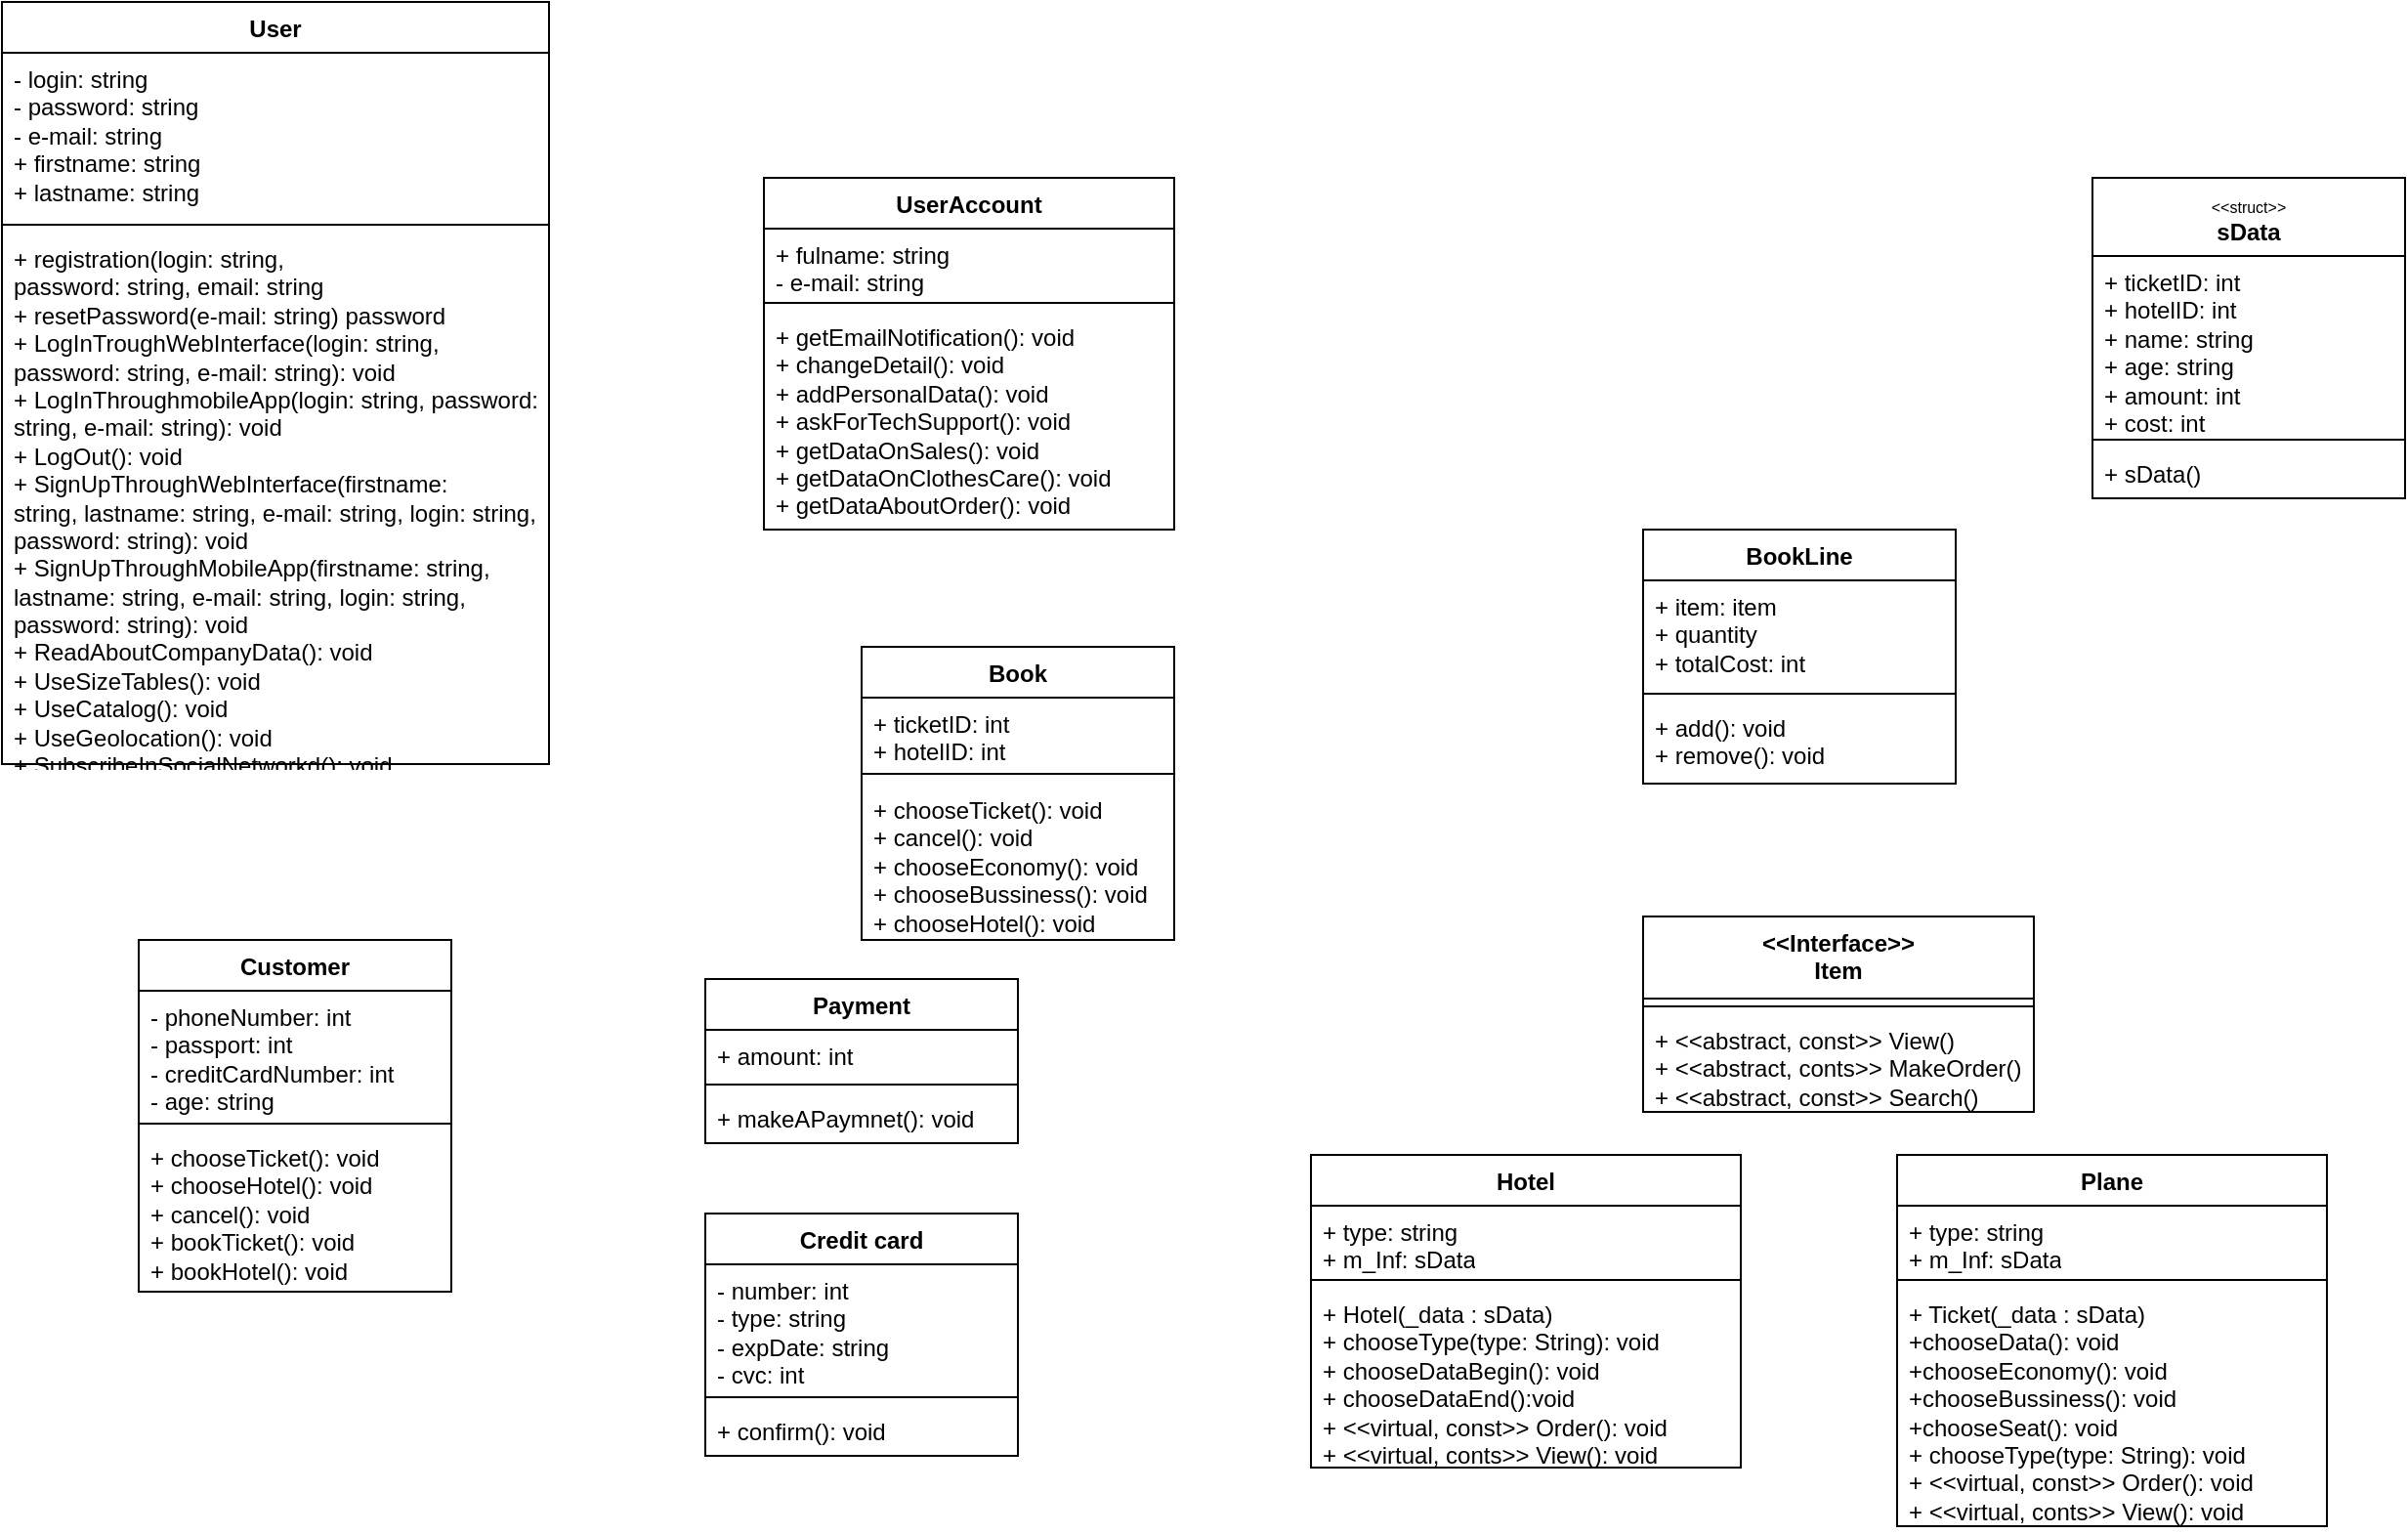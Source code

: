 <mxfile version="28.2.5">
  <diagram name="Страница — 1" id="qJDQB-PU1NkISfL7e9Ah">
    <mxGraphModel dx="1600" dy="1173" grid="1" gridSize="10" guides="1" tooltips="1" connect="1" arrows="1" fold="1" page="1" pageScale="1" pageWidth="3300" pageHeight="4681" math="0" shadow="0">
      <root>
        <mxCell id="0" />
        <mxCell id="1" parent="0" />
        <mxCell id="AhZw0LU6CRB8EkGSdIhK-5" value="User" style="swimlane;fontStyle=1;align=center;verticalAlign=top;childLayout=stackLayout;horizontal=1;startSize=26;horizontalStack=0;resizeParent=1;resizeParentMax=0;resizeLast=0;collapsible=1;marginBottom=0;whiteSpace=wrap;html=1;" vertex="1" parent="1">
          <mxGeometry x="1340" y="1420" width="280" height="390" as="geometry" />
        </mxCell>
        <mxCell id="AhZw0LU6CRB8EkGSdIhK-6" value="- login: string&lt;div&gt;- password: string&lt;/div&gt;&lt;div&gt;- e-mail: string&lt;/div&gt;&lt;div&gt;+ firstname: string&lt;/div&gt;&lt;div&gt;+ lastname: string&lt;/div&gt;&lt;div&gt;&lt;br&gt;&lt;div&gt;&lt;br&gt;&lt;/div&gt;&lt;/div&gt;" style="text;strokeColor=none;fillColor=none;align=left;verticalAlign=top;spacingLeft=4;spacingRight=4;overflow=hidden;rotatable=0;points=[[0,0.5],[1,0.5]];portConstraint=eastwest;whiteSpace=wrap;html=1;" vertex="1" parent="AhZw0LU6CRB8EkGSdIhK-5">
          <mxGeometry y="26" width="280" height="84" as="geometry" />
        </mxCell>
        <mxCell id="AhZw0LU6CRB8EkGSdIhK-7" value="" style="line;strokeWidth=1;fillColor=none;align=left;verticalAlign=middle;spacingTop=-1;spacingLeft=3;spacingRight=3;rotatable=0;labelPosition=right;points=[];portConstraint=eastwest;strokeColor=inherit;" vertex="1" parent="AhZw0LU6CRB8EkGSdIhK-5">
          <mxGeometry y="110" width="280" height="8" as="geometry" />
        </mxCell>
        <mxCell id="AhZw0LU6CRB8EkGSdIhK-8" value="+ registration(login: string,&lt;div&gt;password: string, email: string&lt;/div&gt;&lt;div&gt;+ resetPassword(e-mail: string) password&lt;/div&gt;&lt;div&gt;+ LogInTroughWebInterface(login: string, password: string, e-mail: string): void&lt;/div&gt;&lt;div&gt;+ LogInThroughmobileApp(login: string, password: string, e-mail: string): void&lt;/div&gt;&lt;div&gt;+ LogOut(): void&lt;/div&gt;&lt;div&gt;+ SignUpThroughWebInterface(firstname:&lt;/div&gt;&lt;div&gt;string, lastname: string, e-mail: string, login: string, password: string): void&lt;/div&gt;&lt;div&gt;+ SignUpThroughMobileApp(firstname: string, lastname: string, e-mail: string, login: string, password: string): void&lt;/div&gt;&lt;div&gt;+ ReadAboutCompanyData(): void&lt;/div&gt;&lt;div&gt;+ UseSizeTables(): void&lt;/div&gt;&lt;div&gt;+ UseCatalog(): void&lt;/div&gt;&lt;div&gt;+ UseGeolocation(): void&lt;/div&gt;&lt;div&gt;+ SubscribeInSocialNetworkd(): void&lt;/div&gt;&lt;div&gt;&lt;br&gt;&lt;/div&gt;&lt;div&gt;&lt;br&gt;&lt;/div&gt;&lt;div&gt;&lt;br&gt;&lt;/div&gt;" style="text;strokeColor=none;fillColor=none;align=left;verticalAlign=top;spacingLeft=4;spacingRight=4;overflow=hidden;rotatable=0;points=[[0,0.5],[1,0.5]];portConstraint=eastwest;whiteSpace=wrap;html=1;" vertex="1" parent="AhZw0LU6CRB8EkGSdIhK-5">
          <mxGeometry y="118" width="280" height="272" as="geometry" />
        </mxCell>
        <mxCell id="AhZw0LU6CRB8EkGSdIhK-9" value="UserAccount" style="swimlane;fontStyle=1;align=center;verticalAlign=top;childLayout=stackLayout;horizontal=1;startSize=26;horizontalStack=0;resizeParent=1;resizeParentMax=0;resizeLast=0;collapsible=1;marginBottom=0;whiteSpace=wrap;html=1;" vertex="1" parent="1">
          <mxGeometry x="1730" y="1510" width="210" height="180" as="geometry" />
        </mxCell>
        <mxCell id="AhZw0LU6CRB8EkGSdIhK-10" value="+ fulname: string&lt;div&gt;- e-mail: string&lt;/div&gt;" style="text;strokeColor=none;fillColor=none;align=left;verticalAlign=top;spacingLeft=4;spacingRight=4;overflow=hidden;rotatable=0;points=[[0,0.5],[1,0.5]];portConstraint=eastwest;whiteSpace=wrap;html=1;" vertex="1" parent="AhZw0LU6CRB8EkGSdIhK-9">
          <mxGeometry y="26" width="210" height="34" as="geometry" />
        </mxCell>
        <mxCell id="AhZw0LU6CRB8EkGSdIhK-11" value="" style="line;strokeWidth=1;fillColor=none;align=left;verticalAlign=middle;spacingTop=-1;spacingLeft=3;spacingRight=3;rotatable=0;labelPosition=right;points=[];portConstraint=eastwest;strokeColor=inherit;" vertex="1" parent="AhZw0LU6CRB8EkGSdIhK-9">
          <mxGeometry y="60" width="210" height="8" as="geometry" />
        </mxCell>
        <mxCell id="AhZw0LU6CRB8EkGSdIhK-12" value="+ getEmailNotification(): void&lt;div&gt;+ changeDetail(): void&lt;/div&gt;&lt;div&gt;+ addPersonalData(): void&lt;/div&gt;&lt;div&gt;+ askForTechSupport(): void&lt;/div&gt;&lt;div&gt;+ getDataOnSales(): void&lt;/div&gt;&lt;div&gt;+ getDataOnClothesCare(): void&lt;/div&gt;&lt;div&gt;+ getDataAboutOrder(): void&lt;/div&gt;&lt;div&gt;&lt;br&gt;&lt;div&gt;&lt;br&gt;&lt;/div&gt;&lt;/div&gt;" style="text;strokeColor=none;fillColor=none;align=left;verticalAlign=top;spacingLeft=4;spacingRight=4;overflow=hidden;rotatable=0;points=[[0,0.5],[1,0.5]];portConstraint=eastwest;whiteSpace=wrap;html=1;" vertex="1" parent="AhZw0LU6CRB8EkGSdIhK-9">
          <mxGeometry y="68" width="210" height="112" as="geometry" />
        </mxCell>
        <mxCell id="AhZw0LU6CRB8EkGSdIhK-14" value="Customer" style="swimlane;fontStyle=1;align=center;verticalAlign=top;childLayout=stackLayout;horizontal=1;startSize=26;horizontalStack=0;resizeParent=1;resizeParentMax=0;resizeLast=0;collapsible=1;marginBottom=0;whiteSpace=wrap;html=1;" vertex="1" parent="1">
          <mxGeometry x="1410" y="1900" width="160" height="180" as="geometry" />
        </mxCell>
        <mxCell id="AhZw0LU6CRB8EkGSdIhK-15" value="- phoneNumber: int&lt;div&gt;- passport: int&lt;/div&gt;&lt;div&gt;- creditCardNumber: int&lt;/div&gt;&lt;div&gt;- age: string&lt;/div&gt;" style="text;strokeColor=none;fillColor=none;align=left;verticalAlign=top;spacingLeft=4;spacingRight=4;overflow=hidden;rotatable=0;points=[[0,0.5],[1,0.5]];portConstraint=eastwest;whiteSpace=wrap;html=1;" vertex="1" parent="AhZw0LU6CRB8EkGSdIhK-14">
          <mxGeometry y="26" width="160" height="64" as="geometry" />
        </mxCell>
        <mxCell id="AhZw0LU6CRB8EkGSdIhK-16" value="" style="line;strokeWidth=1;fillColor=none;align=left;verticalAlign=middle;spacingTop=-1;spacingLeft=3;spacingRight=3;rotatable=0;labelPosition=right;points=[];portConstraint=eastwest;strokeColor=inherit;" vertex="1" parent="AhZw0LU6CRB8EkGSdIhK-14">
          <mxGeometry y="90" width="160" height="8" as="geometry" />
        </mxCell>
        <mxCell id="AhZw0LU6CRB8EkGSdIhK-17" value="+ chooseTicket(): void&lt;div&gt;+ chooseHotel(): void&lt;br&gt;&lt;div&gt;+ cancel(): void&lt;/div&gt;&lt;div&gt;+ bookTicket(): void&lt;/div&gt;&lt;div&gt;+ bookHotel(): void&lt;br&gt;&lt;div&gt;&lt;br&gt;&lt;/div&gt;&lt;/div&gt;&lt;/div&gt;" style="text;strokeColor=none;fillColor=none;align=left;verticalAlign=top;spacingLeft=4;spacingRight=4;overflow=hidden;rotatable=0;points=[[0,0.5],[1,0.5]];portConstraint=eastwest;whiteSpace=wrap;html=1;" vertex="1" parent="AhZw0LU6CRB8EkGSdIhK-14">
          <mxGeometry y="98" width="160" height="82" as="geometry" />
        </mxCell>
        <mxCell id="AhZw0LU6CRB8EkGSdIhK-18" value="Book" style="swimlane;fontStyle=1;align=center;verticalAlign=top;childLayout=stackLayout;horizontal=1;startSize=26;horizontalStack=0;resizeParent=1;resizeParentMax=0;resizeLast=0;collapsible=1;marginBottom=0;whiteSpace=wrap;html=1;" vertex="1" parent="1">
          <mxGeometry x="1780" y="1750" width="160" height="150" as="geometry" />
        </mxCell>
        <mxCell id="AhZw0LU6CRB8EkGSdIhK-19" value="+ ticketID: int&lt;div&gt;+ hotelID: int&lt;/div&gt;" style="text;strokeColor=none;fillColor=none;align=left;verticalAlign=top;spacingLeft=4;spacingRight=4;overflow=hidden;rotatable=0;points=[[0,0.5],[1,0.5]];portConstraint=eastwest;whiteSpace=wrap;html=1;" vertex="1" parent="AhZw0LU6CRB8EkGSdIhK-18">
          <mxGeometry y="26" width="160" height="34" as="geometry" />
        </mxCell>
        <mxCell id="AhZw0LU6CRB8EkGSdIhK-20" value="" style="line;strokeWidth=1;fillColor=none;align=left;verticalAlign=middle;spacingTop=-1;spacingLeft=3;spacingRight=3;rotatable=0;labelPosition=right;points=[];portConstraint=eastwest;strokeColor=inherit;" vertex="1" parent="AhZw0LU6CRB8EkGSdIhK-18">
          <mxGeometry y="60" width="160" height="10" as="geometry" />
        </mxCell>
        <mxCell id="AhZw0LU6CRB8EkGSdIhK-21" value="+ chooseTicket(): void&lt;div&gt;+ cancel(): void&lt;/div&gt;&lt;div&gt;+ chooseEconomy(): void&lt;/div&gt;&lt;div&gt;+ chooseBussiness(): void&lt;/div&gt;&lt;div&gt;+ chooseHotel(): void&lt;/div&gt;&lt;div&gt;&lt;br&gt;&lt;/div&gt;" style="text;strokeColor=none;fillColor=none;align=left;verticalAlign=top;spacingLeft=4;spacingRight=4;overflow=hidden;rotatable=0;points=[[0,0.5],[1,0.5]];portConstraint=eastwest;whiteSpace=wrap;html=1;" vertex="1" parent="AhZw0LU6CRB8EkGSdIhK-18">
          <mxGeometry y="70" width="160" height="80" as="geometry" />
        </mxCell>
        <mxCell id="AhZw0LU6CRB8EkGSdIhK-22" value="Payment" style="swimlane;fontStyle=1;align=center;verticalAlign=top;childLayout=stackLayout;horizontal=1;startSize=26;horizontalStack=0;resizeParent=1;resizeParentMax=0;resizeLast=0;collapsible=1;marginBottom=0;whiteSpace=wrap;html=1;" vertex="1" parent="1">
          <mxGeometry x="1700" y="1920" width="160" height="84" as="geometry" />
        </mxCell>
        <mxCell id="AhZw0LU6CRB8EkGSdIhK-23" value="+ amount: int" style="text;strokeColor=none;fillColor=none;align=left;verticalAlign=top;spacingLeft=4;spacingRight=4;overflow=hidden;rotatable=0;points=[[0,0.5],[1,0.5]];portConstraint=eastwest;whiteSpace=wrap;html=1;" vertex="1" parent="AhZw0LU6CRB8EkGSdIhK-22">
          <mxGeometry y="26" width="160" height="24" as="geometry" />
        </mxCell>
        <mxCell id="AhZw0LU6CRB8EkGSdIhK-24" value="" style="line;strokeWidth=1;fillColor=none;align=left;verticalAlign=middle;spacingTop=-1;spacingLeft=3;spacingRight=3;rotatable=0;labelPosition=right;points=[];portConstraint=eastwest;strokeColor=inherit;" vertex="1" parent="AhZw0LU6CRB8EkGSdIhK-22">
          <mxGeometry y="50" width="160" height="8" as="geometry" />
        </mxCell>
        <mxCell id="AhZw0LU6CRB8EkGSdIhK-25" value="+ makeAPaymnet(): void" style="text;strokeColor=none;fillColor=none;align=left;verticalAlign=top;spacingLeft=4;spacingRight=4;overflow=hidden;rotatable=0;points=[[0,0.5],[1,0.5]];portConstraint=eastwest;whiteSpace=wrap;html=1;" vertex="1" parent="AhZw0LU6CRB8EkGSdIhK-22">
          <mxGeometry y="58" width="160" height="26" as="geometry" />
        </mxCell>
        <mxCell id="AhZw0LU6CRB8EkGSdIhK-26" value="Credit card" style="swimlane;fontStyle=1;align=center;verticalAlign=top;childLayout=stackLayout;horizontal=1;startSize=26;horizontalStack=0;resizeParent=1;resizeParentMax=0;resizeLast=0;collapsible=1;marginBottom=0;whiteSpace=wrap;html=1;" vertex="1" parent="1">
          <mxGeometry x="1700" y="2040" width="160" height="124" as="geometry" />
        </mxCell>
        <mxCell id="AhZw0LU6CRB8EkGSdIhK-27" value="- number: int&lt;div&gt;- type: string&lt;/div&gt;&lt;div&gt;- expDate: string&lt;/div&gt;&lt;div&gt;- cvc: int&lt;/div&gt;&lt;div&gt;&lt;br&gt;&lt;/div&gt;" style="text;strokeColor=none;fillColor=none;align=left;verticalAlign=top;spacingLeft=4;spacingRight=4;overflow=hidden;rotatable=0;points=[[0,0.5],[1,0.5]];portConstraint=eastwest;whiteSpace=wrap;html=1;" vertex="1" parent="AhZw0LU6CRB8EkGSdIhK-26">
          <mxGeometry y="26" width="160" height="64" as="geometry" />
        </mxCell>
        <mxCell id="AhZw0LU6CRB8EkGSdIhK-28" value="" style="line;strokeWidth=1;fillColor=none;align=left;verticalAlign=middle;spacingTop=-1;spacingLeft=3;spacingRight=3;rotatable=0;labelPosition=right;points=[];portConstraint=eastwest;strokeColor=inherit;" vertex="1" parent="AhZw0LU6CRB8EkGSdIhK-26">
          <mxGeometry y="90" width="160" height="8" as="geometry" />
        </mxCell>
        <mxCell id="AhZw0LU6CRB8EkGSdIhK-29" value="+ confirm(): void" style="text;strokeColor=none;fillColor=none;align=left;verticalAlign=top;spacingLeft=4;spacingRight=4;overflow=hidden;rotatable=0;points=[[0,0.5],[1,0.5]];portConstraint=eastwest;whiteSpace=wrap;html=1;" vertex="1" parent="AhZw0LU6CRB8EkGSdIhK-26">
          <mxGeometry y="98" width="160" height="26" as="geometry" />
        </mxCell>
        <mxCell id="AhZw0LU6CRB8EkGSdIhK-34" value="BookLine" style="swimlane;fontStyle=1;align=center;verticalAlign=top;childLayout=stackLayout;horizontal=1;startSize=26;horizontalStack=0;resizeParent=1;resizeParentMax=0;resizeLast=0;collapsible=1;marginBottom=0;whiteSpace=wrap;html=1;" vertex="1" parent="1">
          <mxGeometry x="2180" y="1690" width="160" height="130" as="geometry" />
        </mxCell>
        <mxCell id="AhZw0LU6CRB8EkGSdIhK-35" value="+ item: item&lt;div&gt;+ quantity&lt;/div&gt;&lt;div&gt;+ totalCost: int&lt;/div&gt;" style="text;strokeColor=none;fillColor=none;align=left;verticalAlign=top;spacingLeft=4;spacingRight=4;overflow=hidden;rotatable=0;points=[[0,0.5],[1,0.5]];portConstraint=eastwest;whiteSpace=wrap;html=1;" vertex="1" parent="AhZw0LU6CRB8EkGSdIhK-34">
          <mxGeometry y="26" width="160" height="54" as="geometry" />
        </mxCell>
        <mxCell id="AhZw0LU6CRB8EkGSdIhK-36" value="" style="line;strokeWidth=1;fillColor=none;align=left;verticalAlign=middle;spacingTop=-1;spacingLeft=3;spacingRight=3;rotatable=0;labelPosition=right;points=[];portConstraint=eastwest;strokeColor=inherit;" vertex="1" parent="AhZw0LU6CRB8EkGSdIhK-34">
          <mxGeometry y="80" width="160" height="8" as="geometry" />
        </mxCell>
        <mxCell id="AhZw0LU6CRB8EkGSdIhK-37" value="+ add(): void&lt;div&gt;+ remove(): void&lt;/div&gt;" style="text;strokeColor=none;fillColor=none;align=left;verticalAlign=top;spacingLeft=4;spacingRight=4;overflow=hidden;rotatable=0;points=[[0,0.5],[1,0.5]];portConstraint=eastwest;whiteSpace=wrap;html=1;" vertex="1" parent="AhZw0LU6CRB8EkGSdIhK-34">
          <mxGeometry y="88" width="160" height="42" as="geometry" />
        </mxCell>
        <mxCell id="AhZw0LU6CRB8EkGSdIhK-38" value="&amp;lt;&amp;lt;Interface&amp;gt;&amp;gt;&lt;div&gt;Item&lt;/div&gt;" style="swimlane;fontStyle=1;align=center;verticalAlign=top;childLayout=stackLayout;horizontal=1;startSize=42;horizontalStack=0;resizeParent=1;resizeParentMax=0;resizeLast=0;collapsible=1;marginBottom=0;whiteSpace=wrap;html=1;" vertex="1" parent="1">
          <mxGeometry x="2180" y="1888" width="200" height="100" as="geometry" />
        </mxCell>
        <mxCell id="AhZw0LU6CRB8EkGSdIhK-40" value="" style="line;strokeWidth=1;fillColor=none;align=left;verticalAlign=middle;spacingTop=-1;spacingLeft=3;spacingRight=3;rotatable=0;labelPosition=right;points=[];portConstraint=eastwest;strokeColor=inherit;" vertex="1" parent="AhZw0LU6CRB8EkGSdIhK-38">
          <mxGeometry y="42" width="200" height="8" as="geometry" />
        </mxCell>
        <mxCell id="AhZw0LU6CRB8EkGSdIhK-41" value="+ &amp;lt;&amp;lt;abstract, const&amp;gt;&amp;gt; View()&lt;div&gt;+ &amp;lt;&amp;lt;abstract, conts&amp;gt;&amp;gt; MakeOrder()&lt;/div&gt;&lt;div&gt;+ &amp;lt;&amp;lt;abstract, const&amp;gt;&amp;gt; Search()&lt;/div&gt;" style="text;strokeColor=none;fillColor=none;align=left;verticalAlign=top;spacingLeft=4;spacingRight=4;overflow=hidden;rotatable=0;points=[[0,0.5],[1,0.5]];portConstraint=eastwest;whiteSpace=wrap;html=1;" vertex="1" parent="AhZw0LU6CRB8EkGSdIhK-38">
          <mxGeometry y="50" width="200" height="50" as="geometry" />
        </mxCell>
        <mxCell id="AhZw0LU6CRB8EkGSdIhK-42" value="&lt;div&gt;&lt;span style=&quot;font-weight: normal;&quot;&gt;&lt;font style=&quot;font-size: 8px;&quot;&gt;&amp;lt;&amp;lt;struct&amp;gt;&amp;gt;&lt;/font&gt;&lt;/span&gt;&lt;/div&gt;sData" style="swimlane;fontStyle=1;align=center;verticalAlign=top;childLayout=stackLayout;horizontal=1;startSize=40;horizontalStack=0;resizeParent=1;resizeParentMax=0;resizeLast=0;collapsible=1;marginBottom=0;whiteSpace=wrap;html=1;" vertex="1" parent="1">
          <mxGeometry x="2410" y="1510" width="160" height="164" as="geometry" />
        </mxCell>
        <mxCell id="AhZw0LU6CRB8EkGSdIhK-43" value="+ ticketID: int&lt;div&gt;+ hotelID: int&lt;/div&gt;&lt;div&gt;+ name: string&lt;/div&gt;&lt;div&gt;+ age: string&lt;/div&gt;&lt;div&gt;+ amount: int&lt;/div&gt;&lt;div&gt;+ cost: int&lt;/div&gt;&lt;div&gt;&lt;br&gt;&lt;/div&gt;&lt;div&gt;&lt;br&gt;&lt;div&gt;&lt;br&gt;&lt;/div&gt;&lt;/div&gt;" style="text;strokeColor=none;fillColor=none;align=left;verticalAlign=top;spacingLeft=4;spacingRight=4;overflow=hidden;rotatable=0;points=[[0,0.5],[1,0.5]];portConstraint=eastwest;whiteSpace=wrap;html=1;" vertex="1" parent="AhZw0LU6CRB8EkGSdIhK-42">
          <mxGeometry y="40" width="160" height="90" as="geometry" />
        </mxCell>
        <mxCell id="AhZw0LU6CRB8EkGSdIhK-44" value="" style="line;strokeWidth=1;fillColor=none;align=left;verticalAlign=middle;spacingTop=-1;spacingLeft=3;spacingRight=3;rotatable=0;labelPosition=right;points=[];portConstraint=eastwest;strokeColor=inherit;" vertex="1" parent="AhZw0LU6CRB8EkGSdIhK-42">
          <mxGeometry y="130" width="160" height="8" as="geometry" />
        </mxCell>
        <mxCell id="AhZw0LU6CRB8EkGSdIhK-45" value="+ sData()" style="text;strokeColor=none;fillColor=none;align=left;verticalAlign=top;spacingLeft=4;spacingRight=4;overflow=hidden;rotatable=0;points=[[0,0.5],[1,0.5]];portConstraint=eastwest;whiteSpace=wrap;html=1;" vertex="1" parent="AhZw0LU6CRB8EkGSdIhK-42">
          <mxGeometry y="138" width="160" height="26" as="geometry" />
        </mxCell>
        <mxCell id="AhZw0LU6CRB8EkGSdIhK-46" value="Hotel" style="swimlane;fontStyle=1;align=center;verticalAlign=top;childLayout=stackLayout;horizontal=1;startSize=26;horizontalStack=0;resizeParent=1;resizeParentMax=0;resizeLast=0;collapsible=1;marginBottom=0;whiteSpace=wrap;html=1;" vertex="1" parent="1">
          <mxGeometry x="2010" y="2010" width="220" height="160" as="geometry" />
        </mxCell>
        <mxCell id="AhZw0LU6CRB8EkGSdIhK-47" value="+ type: string&lt;div&gt;+ m_Inf: sData&lt;/div&gt;" style="text;strokeColor=none;fillColor=none;align=left;verticalAlign=top;spacingLeft=4;spacingRight=4;overflow=hidden;rotatable=0;points=[[0,0.5],[1,0.5]];portConstraint=eastwest;whiteSpace=wrap;html=1;" vertex="1" parent="AhZw0LU6CRB8EkGSdIhK-46">
          <mxGeometry y="26" width="220" height="34" as="geometry" />
        </mxCell>
        <mxCell id="AhZw0LU6CRB8EkGSdIhK-48" value="" style="line;strokeWidth=1;fillColor=none;align=left;verticalAlign=middle;spacingTop=-1;spacingLeft=3;spacingRight=3;rotatable=0;labelPosition=right;points=[];portConstraint=eastwest;strokeColor=inherit;" vertex="1" parent="AhZw0LU6CRB8EkGSdIhK-46">
          <mxGeometry y="60" width="220" height="8" as="geometry" />
        </mxCell>
        <mxCell id="AhZw0LU6CRB8EkGSdIhK-49" value="+ Hotel(_data : sData)&lt;div&gt;+ chooseType(type: String): void&lt;/div&gt;&lt;div&gt;+ chooseDataBegin(): void&lt;/div&gt;&lt;div&gt;+ chooseDataEnd():void&lt;/div&gt;&lt;div&gt;+ &amp;lt;&amp;lt;virtual, const&amp;gt;&amp;gt; Order(): void&lt;br&gt;&lt;/div&gt;&lt;div&gt;+ &amp;lt;&amp;lt;virtual, conts&amp;gt;&amp;gt; View(): void&lt;/div&gt;&lt;div&gt;&lt;br&gt;&lt;/div&gt;" style="text;strokeColor=none;fillColor=none;align=left;verticalAlign=top;spacingLeft=4;spacingRight=4;overflow=hidden;rotatable=0;points=[[0,0.5],[1,0.5]];portConstraint=eastwest;whiteSpace=wrap;html=1;" vertex="1" parent="AhZw0LU6CRB8EkGSdIhK-46">
          <mxGeometry y="68" width="220" height="92" as="geometry" />
        </mxCell>
        <mxCell id="AhZw0LU6CRB8EkGSdIhK-54" value="Plane" style="swimlane;fontStyle=1;align=center;verticalAlign=top;childLayout=stackLayout;horizontal=1;startSize=26;horizontalStack=0;resizeParent=1;resizeParentMax=0;resizeLast=0;collapsible=1;marginBottom=0;whiteSpace=wrap;html=1;" vertex="1" parent="1">
          <mxGeometry x="2310" y="2010" width="220" height="190" as="geometry" />
        </mxCell>
        <mxCell id="AhZw0LU6CRB8EkGSdIhK-55" value="+ type: string&lt;div&gt;+ m_Inf: sData&lt;/div&gt;" style="text;strokeColor=none;fillColor=none;align=left;verticalAlign=top;spacingLeft=4;spacingRight=4;overflow=hidden;rotatable=0;points=[[0,0.5],[1,0.5]];portConstraint=eastwest;whiteSpace=wrap;html=1;" vertex="1" parent="AhZw0LU6CRB8EkGSdIhK-54">
          <mxGeometry y="26" width="220" height="34" as="geometry" />
        </mxCell>
        <mxCell id="AhZw0LU6CRB8EkGSdIhK-56" value="" style="line;strokeWidth=1;fillColor=none;align=left;verticalAlign=middle;spacingTop=-1;spacingLeft=3;spacingRight=3;rotatable=0;labelPosition=right;points=[];portConstraint=eastwest;strokeColor=inherit;" vertex="1" parent="AhZw0LU6CRB8EkGSdIhK-54">
          <mxGeometry y="60" width="220" height="8" as="geometry" />
        </mxCell>
        <mxCell id="AhZw0LU6CRB8EkGSdIhK-57" value="+ Ticket(_data : sData)&lt;div&gt;+chooseData(): void&lt;/div&gt;&lt;div&gt;+chooseEconomy(): void&lt;/div&gt;&lt;div&gt;+chooseBussiness(): void&lt;/div&gt;&lt;div&gt;+chooseSeat(): void&lt;br&gt;&lt;div&gt;+ chooseType(type: String): void&lt;/div&gt;&lt;div&gt;+ &amp;lt;&amp;lt;virtual, const&amp;gt;&amp;gt; Order(): void&lt;/div&gt;&lt;div&gt;+ &amp;lt;&amp;lt;virtual, conts&amp;gt;&amp;gt; View(): void&lt;/div&gt;&lt;div&gt;&lt;br&gt;&lt;/div&gt;&lt;/div&gt;" style="text;strokeColor=none;fillColor=none;align=left;verticalAlign=top;spacingLeft=4;spacingRight=4;overflow=hidden;rotatable=0;points=[[0,0.5],[1,0.5]];portConstraint=eastwest;whiteSpace=wrap;html=1;" vertex="1" parent="AhZw0LU6CRB8EkGSdIhK-54">
          <mxGeometry y="68" width="220" height="122" as="geometry" />
        </mxCell>
      </root>
    </mxGraphModel>
  </diagram>
</mxfile>
